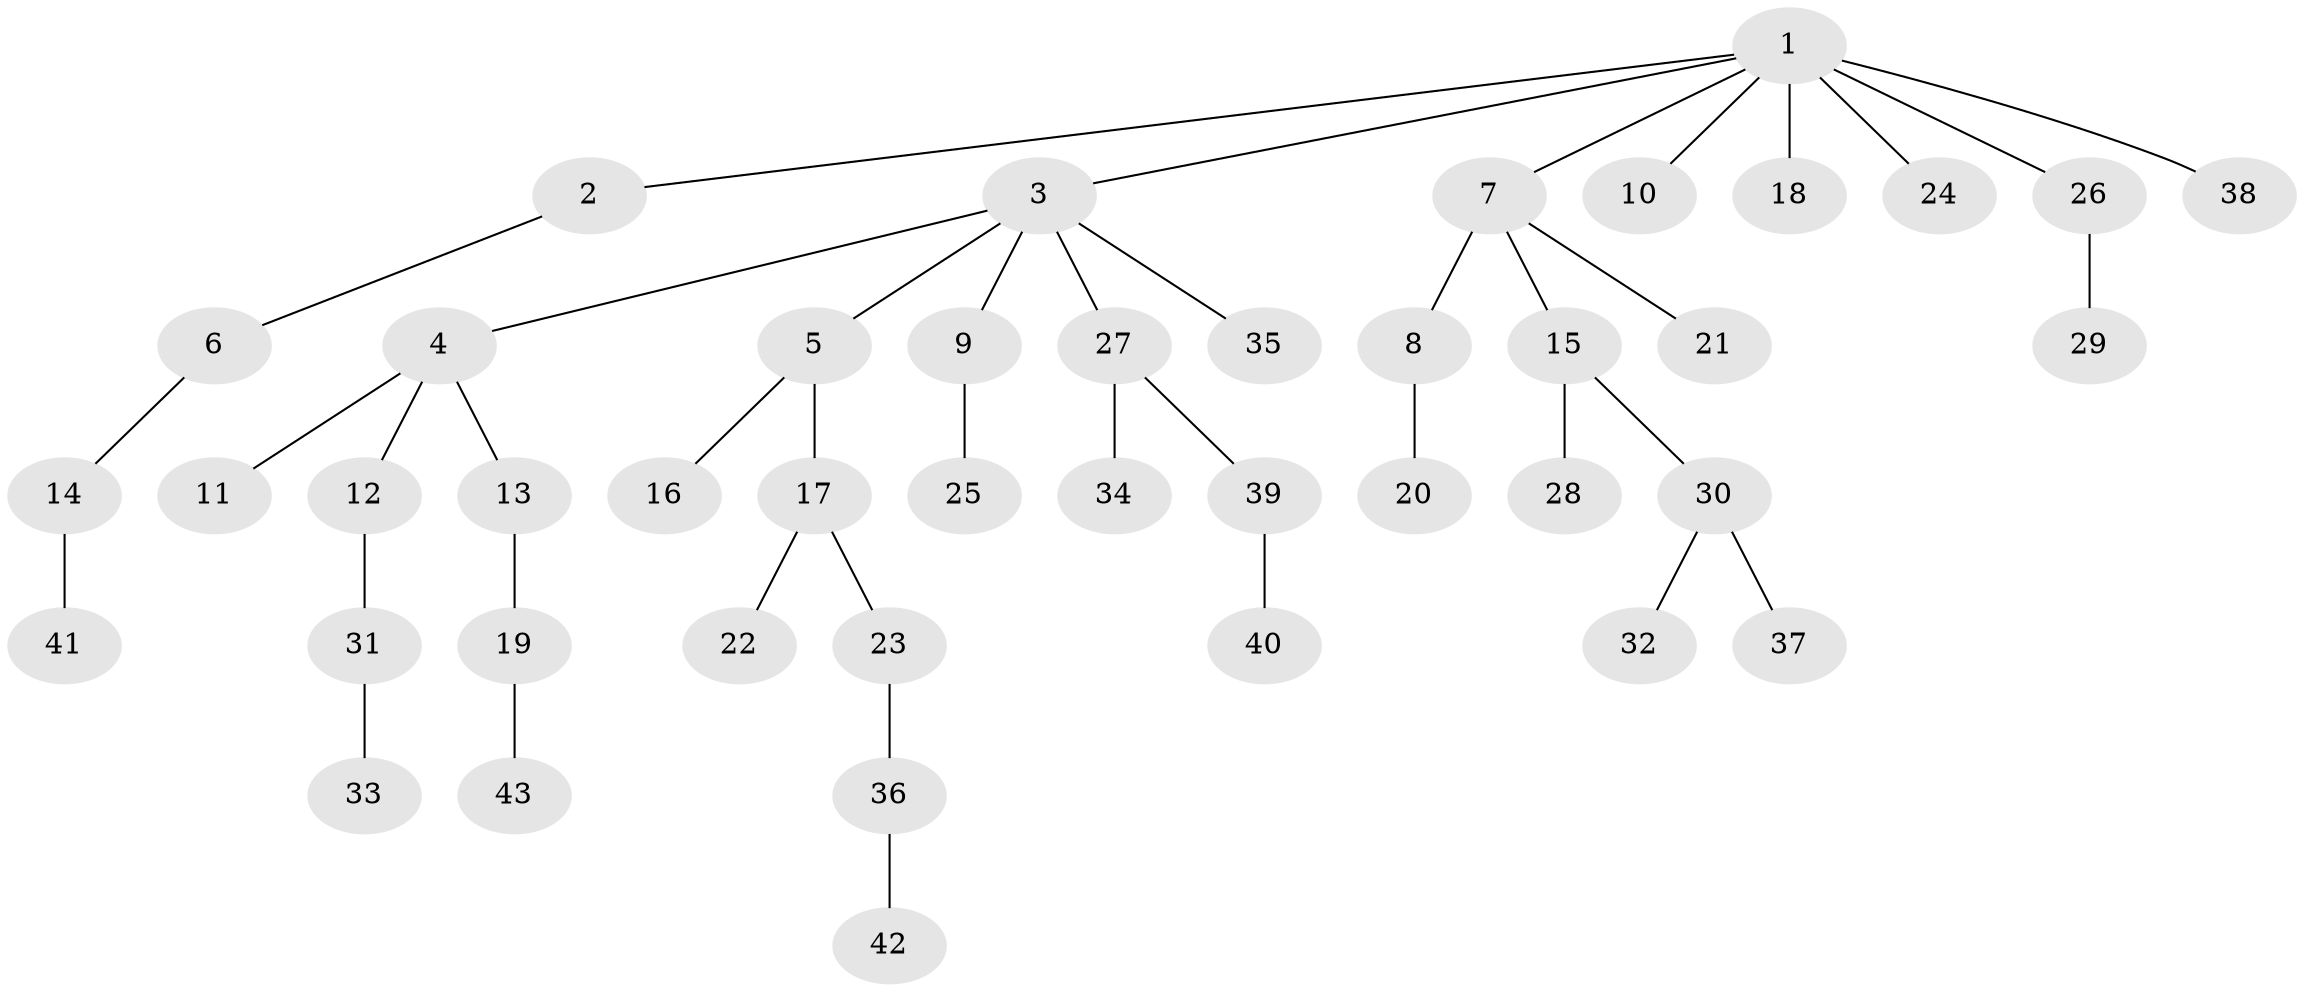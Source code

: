 // original degree distribution, {10: 0.011764705882352941, 3: 0.1411764705882353, 7: 0.011764705882352941, 5: 0.047058823529411764, 4: 0.058823529411764705, 1: 0.5764705882352941, 2: 0.15294117647058825}
// Generated by graph-tools (version 1.1) at 2025/36/03/09/25 02:36:40]
// undirected, 43 vertices, 42 edges
graph export_dot {
graph [start="1"]
  node [color=gray90,style=filled];
  1;
  2;
  3;
  4;
  5;
  6;
  7;
  8;
  9;
  10;
  11;
  12;
  13;
  14;
  15;
  16;
  17;
  18;
  19;
  20;
  21;
  22;
  23;
  24;
  25;
  26;
  27;
  28;
  29;
  30;
  31;
  32;
  33;
  34;
  35;
  36;
  37;
  38;
  39;
  40;
  41;
  42;
  43;
  1 -- 2 [weight=1.0];
  1 -- 3 [weight=1.0];
  1 -- 7 [weight=1.0];
  1 -- 10 [weight=1.0];
  1 -- 18 [weight=1.0];
  1 -- 24 [weight=2.0];
  1 -- 26 [weight=1.0];
  1 -- 38 [weight=1.0];
  2 -- 6 [weight=1.0];
  3 -- 4 [weight=1.0];
  3 -- 5 [weight=1.0];
  3 -- 9 [weight=1.0];
  3 -- 27 [weight=1.0];
  3 -- 35 [weight=1.0];
  4 -- 11 [weight=1.0];
  4 -- 12 [weight=1.0];
  4 -- 13 [weight=1.0];
  5 -- 16 [weight=1.0];
  5 -- 17 [weight=1.0];
  6 -- 14 [weight=1.0];
  7 -- 8 [weight=1.0];
  7 -- 15 [weight=1.0];
  7 -- 21 [weight=2.0];
  8 -- 20 [weight=2.0];
  9 -- 25 [weight=2.0];
  12 -- 31 [weight=1.0];
  13 -- 19 [weight=1.0];
  14 -- 41 [weight=1.0];
  15 -- 28 [weight=1.0];
  15 -- 30 [weight=1.0];
  17 -- 22 [weight=1.0];
  17 -- 23 [weight=1.0];
  19 -- 43 [weight=1.0];
  23 -- 36 [weight=1.0];
  26 -- 29 [weight=1.0];
  27 -- 34 [weight=1.0];
  27 -- 39 [weight=1.0];
  30 -- 32 [weight=1.0];
  30 -- 37 [weight=1.0];
  31 -- 33 [weight=1.0];
  36 -- 42 [weight=1.0];
  39 -- 40 [weight=1.0];
}
